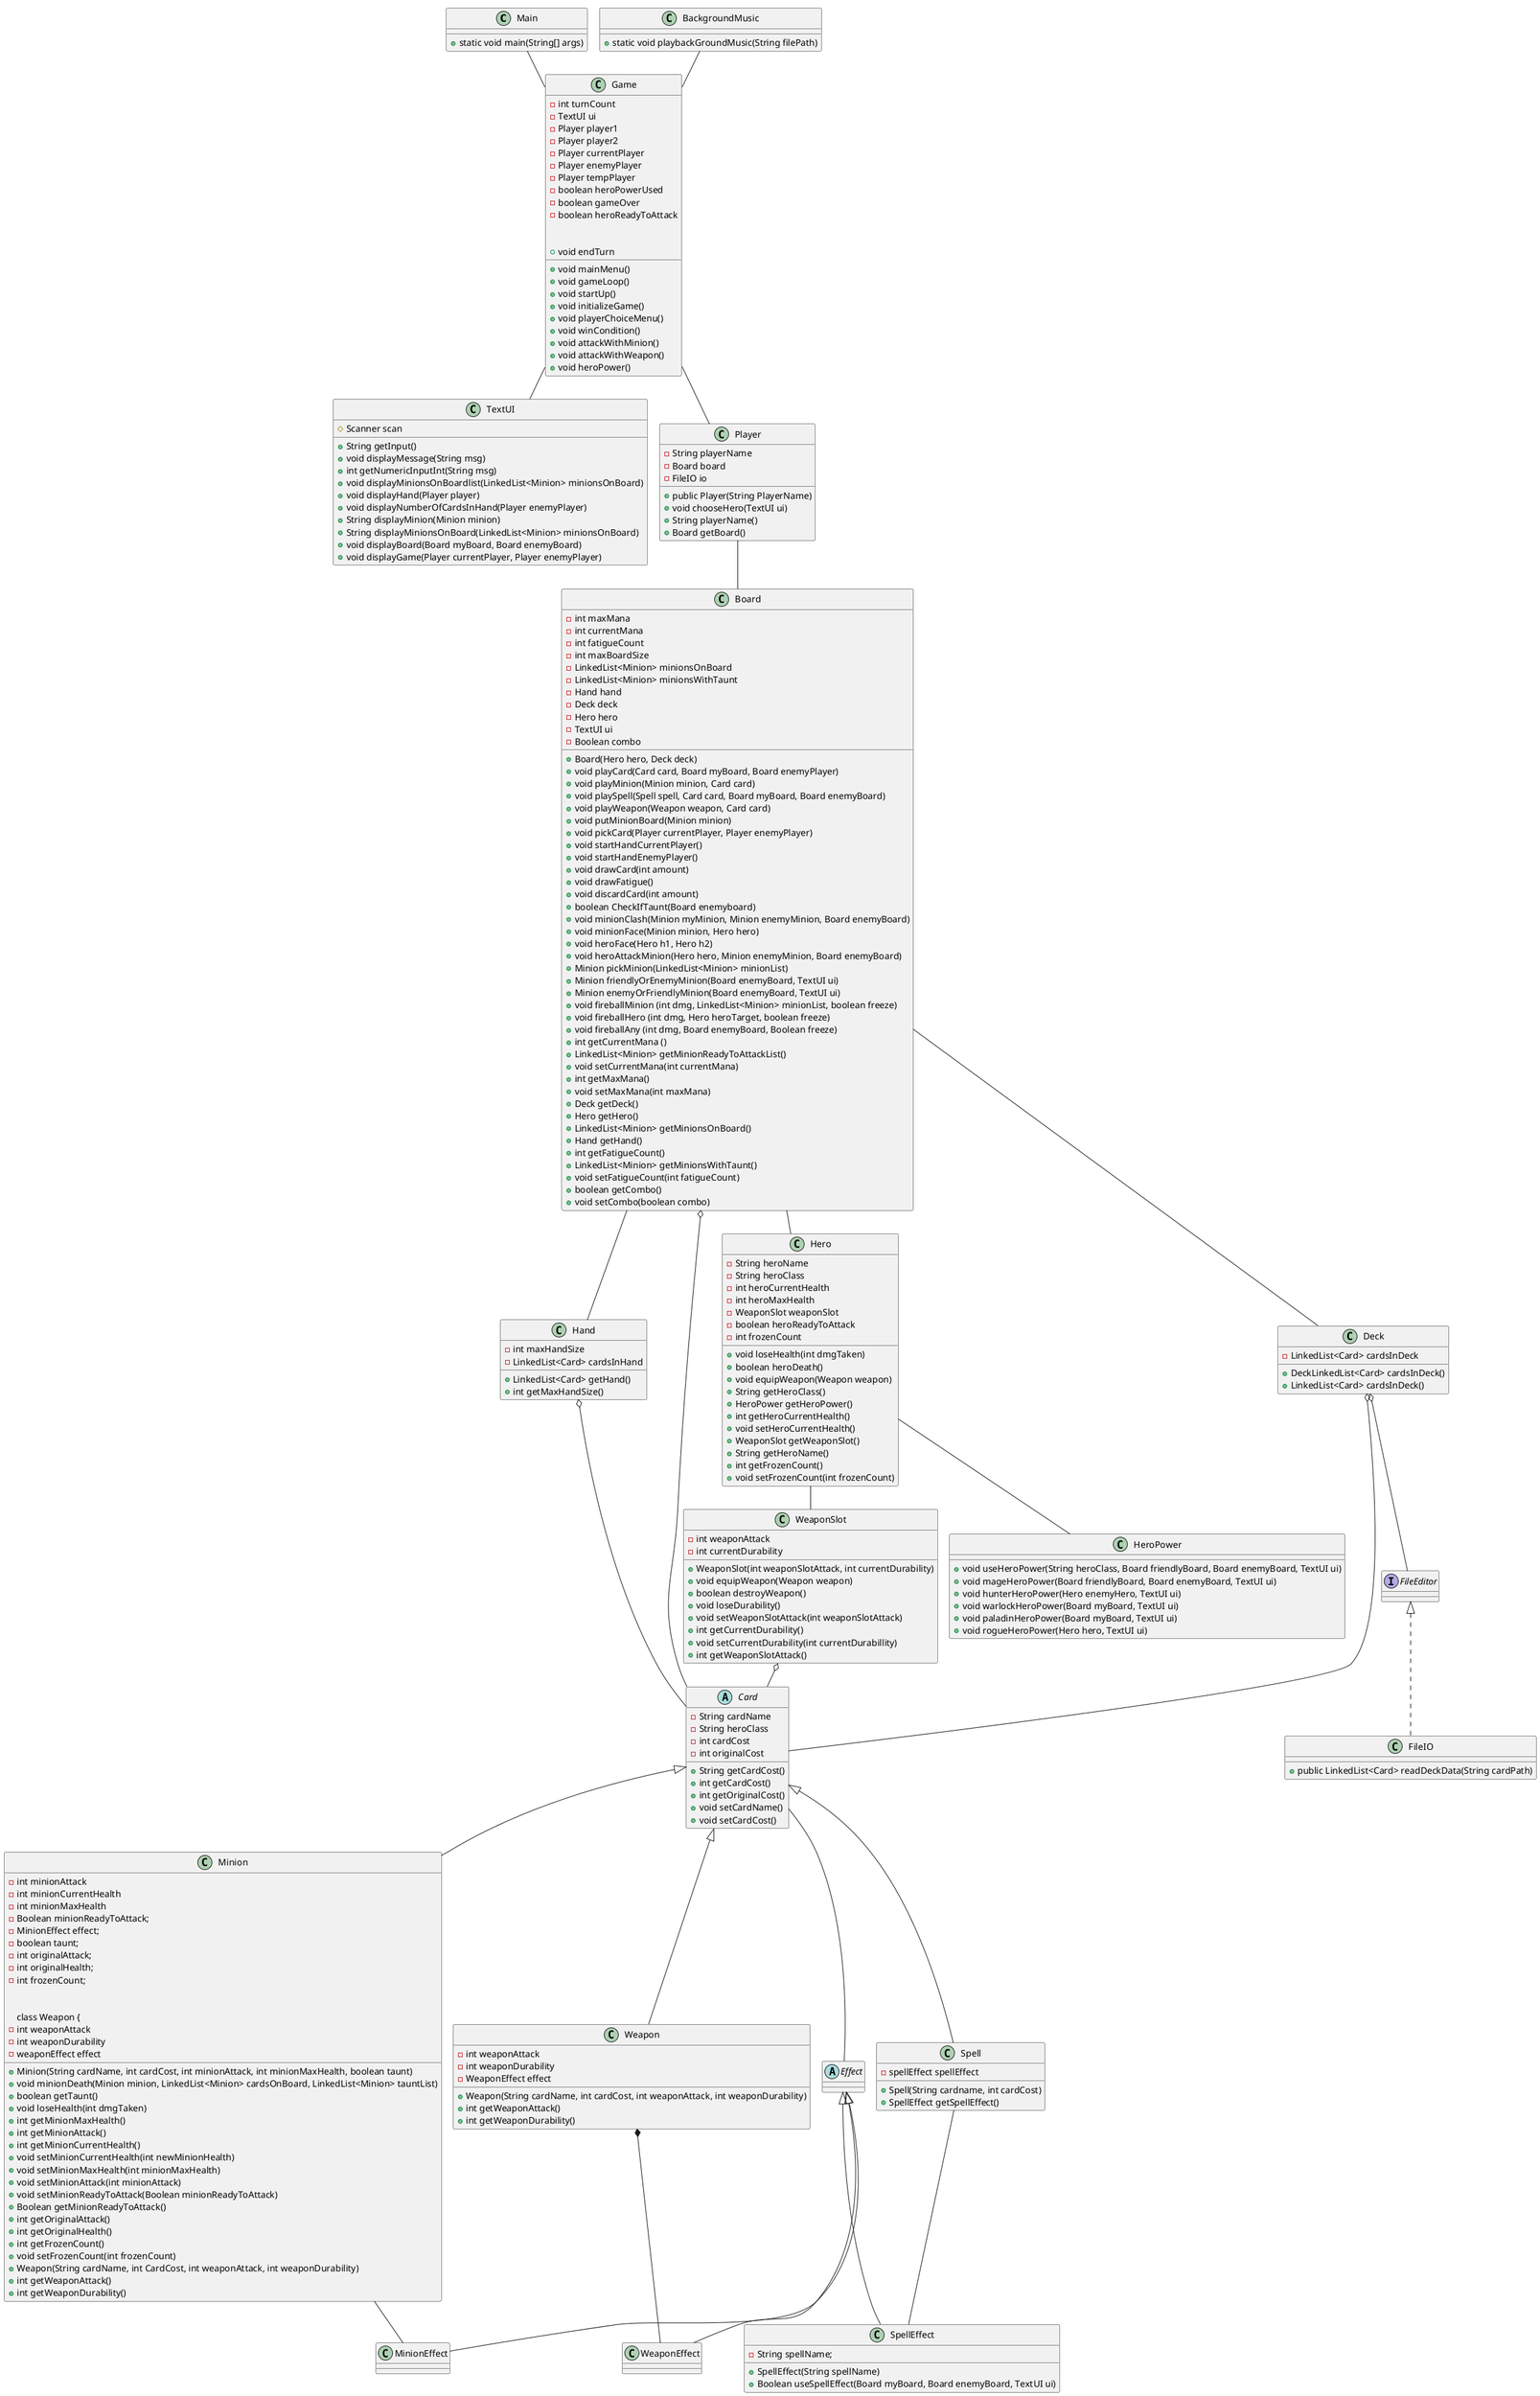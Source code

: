 @startuml
'https://plantuml.com/sequence-diagram
!pragma layout smetana


class Main
abstract Card
class BackgroundMusic
class Board
class Hero
class Game
class TextUI
class FileIO
class Player
class Minion
class Weapon
class Spell
class Deck
interface FileEditor
class Hand
class WeaponSlot
class HeroPower
abstract Effect
class MinionEffect
class SpellEffect
class WeaponEffect


 Card  <|-- Spell
 Card  <|-- Minion
 Card  <|-- Weapon
 Effect  <|-- SpellEffect
 Effect  <|-- MinionEffect
 Effect  <|-- WeaponEffect
 Deck o-- Card
 Board -- Deck
 Board-- Hand
 Board -- Hero
 Game-- TextUI
BackgroundMusic -- Game
 Game -- Player
 Main-- Game
 Deck o-- FileEditor
 FileEditor <|.- FileIO
 Player -- Board
 Hand o-- Card
 Board o-- Card
 Hero-- WeaponSlot
 WeaponSlot o-- Card
 Hero -- HeroPower
 Card-- Effect
 Minion -- MinionEffect
 Spell-- SpellEffect
 Weapon *-- WeaponEffect


class Main {
+static void main(String[] args)


}
class BackgroundMusic{
+static void playbackGroundMusic(String filePath)
}
class SpellEffect{
-String spellName;
+SpellEffect(String spellName)
+Boolean useSpellEffect(Board myBoard, Board enemyBoard, TextUI ui)
}
class Weapon{
-int weaponAttack
-int weaponDurability
-WeaponEffect effect
+Weapon(String cardName, int cardCost, int weaponAttack, int weaponDurability)
+int getWeaponAttack()
+int getWeaponDurability()
}
abstract Card {
-String cardName
-String heroClass
-int cardCost
-int originalCost

+String getCardCost()
+int getCardCost()
+int getOriginalCost()
+void setCardName()
+void setCardCost()
}
interface FileEditor {

}
class FileIO {
+public LinkedList<Card> readDeckData(String cardPath)

}
class WeaponSlot {
-int weaponAttack
-int currentDurability

+WeaponSlot(int weaponSlotAttack, int currentDurability)
+void equipWeapon(Weapon weapon)
+boolean destroyWeapon()
+void loseDurability()
+void setWeaponSlotAttack(int weaponSlotAttack)
+int getCurrentDurability()
+void setCurrentDurability(int currentDurabillity)
+int getWeaponSlotAttack()

}

class Game {
-int turnCount
-TextUI ui
-Player player1
-Player player2
-Player currentPlayer
-Player enemyPlayer
-Player tempPlayer
-boolean heroPowerUsed
-boolean gameOver
-boolean heroReadyToAttack


+void mainMenu()
+void gameLoop()
+void startUp()
+void initializeGame()
+void playerChoiceMenu()
+void endTurn
+void winCondition()
+void attackWithMinion()
+void attackWithWeapon()
+void heroPower()

}
class Hero {
-String heroName
-String heroClass
-int heroCurrentHealth
-int heroMaxHealth
-WeaponSlot weaponSlot
-boolean heroReadyToAttack
-int frozenCount

+void loseHealth(int dmgTaken)
+boolean heroDeath()
+void equipWeapon(Weapon weapon)
+String getHeroClass()
+HeroPower getHeroPower()
+int getHeroCurrentHealth()
+void setHeroCurrentHealth()
+WeaponSlot getWeaponSlot()
+String getHeroName()
+int getFrozenCount()
+void setFrozenCount(int frozenCount)

}
class Hand {
-int maxHandSize
-LinkedList<Card> cardsInHand
+LinkedList<Card> getHand()
+int getMaxHandSize()

}
class TextUI {
#Scanner scan
+String getInput()
+void displayMessage(String msg)
+int getNumericInputInt(String msg)
+void displayMinionsOnBoardlist(LinkedList<Minion> minionsOnBoard)
+void displayHand(Player player)
+void displayNumberOfCardsInHand(Player enemyPlayer)
+String displayMinion(Minion minion)
+String displayMinionsOnBoard(LinkedList<Minion> minionsOnBoard)
+void displayBoard(Board myBoard, Board enemyBoard)
+void displayGame(Player currentPlayer, Player enemyPlayer)

}
class Board {
-int maxMana
-int currentMana
-int fatigueCount
-int maxBoardSize
-LinkedList<Minion> minionsOnBoard
-LinkedList<Minion> minionsWithTaunt
-Hand hand
-Deck deck
-Hero hero
-TextUI ui
-Boolean combo
+Board(Hero hero, Deck deck)
+void playCard(Card card, Board myBoard, Board enemyPlayer)
+void playMinion(Minion minion, Card card)
+void playSpell(Spell spell, Card card, Board myBoard, Board enemyBoard)
+void playWeapon(Weapon weapon, Card card)
+void putMinionBoard(Minion minion)
+void pickCard(Player currentPlayer, Player enemyPlayer)
+void startHandCurrentPlayer()
+void startHandEnemyPlayer()
+void drawCard(int amount)
+void drawFatigue()
+void discardCard(int amount)
+boolean CheckIfTaunt(Board enemyboard)
+void minionClash(Minion myMinion, Minion enemyMinion, Board enemyBoard)
+void minionFace(Minion minion, Hero hero)
+void heroFace(Hero h1, Hero h2)
+void heroAttackMinion(Hero hero, Minion enemyMinion, Board enemyBoard)
+Minion pickMinion(LinkedList<Minion> minionList)
+Minion friendlyOrEnemyMinion(Board enemyBoard, TextUI ui)
+Minion enemyOrFriendlyMinion(Board enemyBoard, TextUI ui)
+void fireballMinion (int dmg, LinkedList<Minion> minionList, boolean freeze)
+void fireballHero (int dmg, Hero heroTarget, boolean freeze)
+void fireballAny (int dmg, Board enemyBoard, Boolean freeze)
+int getCurrentMana ()
+LinkedList<Minion> getMinionReadyToAttackList()
+void setCurrentMana(int currentMana)
+int getMaxMana()
+void setMaxMana(int maxMana)
+Deck getDeck()
+Hero getHero()
+LinkedList<Minion> getMinionsOnBoard()
+Hand getHand()
+int getFatigueCount()
+LinkedList<Minion> getMinionsWithTaunt()
+void setFatigueCount(int fatigueCount)
+boolean getCombo()
+void setCombo(boolean combo)
}

class Deck {
-LinkedList<Card> cardsInDeck
+DeckLinkedList<Card> cardsInDeck()
+LinkedList<Card> cardsInDeck()

}
class Player {
-String playerName
-Board board
-FileIO io
+public Player(String PlayerName)
+void chooseHero(TextUI ui)
+String playerName()
+Board getBoard()

}

class Minion {
-int minionAttack
-int minionCurrentHealth
-int minionMaxHealth
-Boolean minionReadyToAttack;
-MinionEffect effect;
-boolean taunt;
-int originalAttack;
-int originalHealth;
-int frozenCount;
+Minion(String cardName, int cardCost, int minionAttack, int minionMaxHealth, boolean taunt)
+void minionDeath(Minion minion, LinkedList<Minion> cardsOnBoard, LinkedList<Minion> tauntList)
+boolean getTaunt()
+void loseHealth(int dmgTaken)
+int getMinionMaxHealth()
+int getMinionAttack()
+int getMinionCurrentHealth()
+void setMinionCurrentHealth(int newMinionHealth)
+void setMinionMaxHealth(int minionMaxHealth)
+void setMinionAttack(int minionAttack)
+void setMinionReadyToAttack(Boolean minionReadyToAttack)
+Boolean getMinionReadyToAttack()
+int getOriginalAttack()
+int getOriginalHealth()
+int getFrozenCount()
+void setFrozenCount(int frozenCount)


class Weapon {
-int weaponAttack
-int weaponDurability
-weaponEffect effect
+Weapon(String cardName, int CardCost, int weaponAttack, int weaponDurability)
+int getWeaponAttack()
+int getWeaponDurability()
}
class Spell{
-spellEffect spellEffect
+Spell(String cardname, int cardCost)
+SpellEffect getSpellEffect()

}

class HeroPower {
+void useHeroPower(String heroClass, Board friendlyBoard, Board enemyBoard, TextUI ui)
+void mageHeroPower(Board friendlyBoard, Board enemyBoard, TextUI ui)
+void hunterHeroPower(Hero enemyHero, TextUI ui)
+void warlockHeroPower(Board myBoard, TextUI ui)
+void paladinHeroPower(Board myBoard, TextUI ui)
+void rogueHeroPower(Hero hero, TextUI ui)
}




@enduml